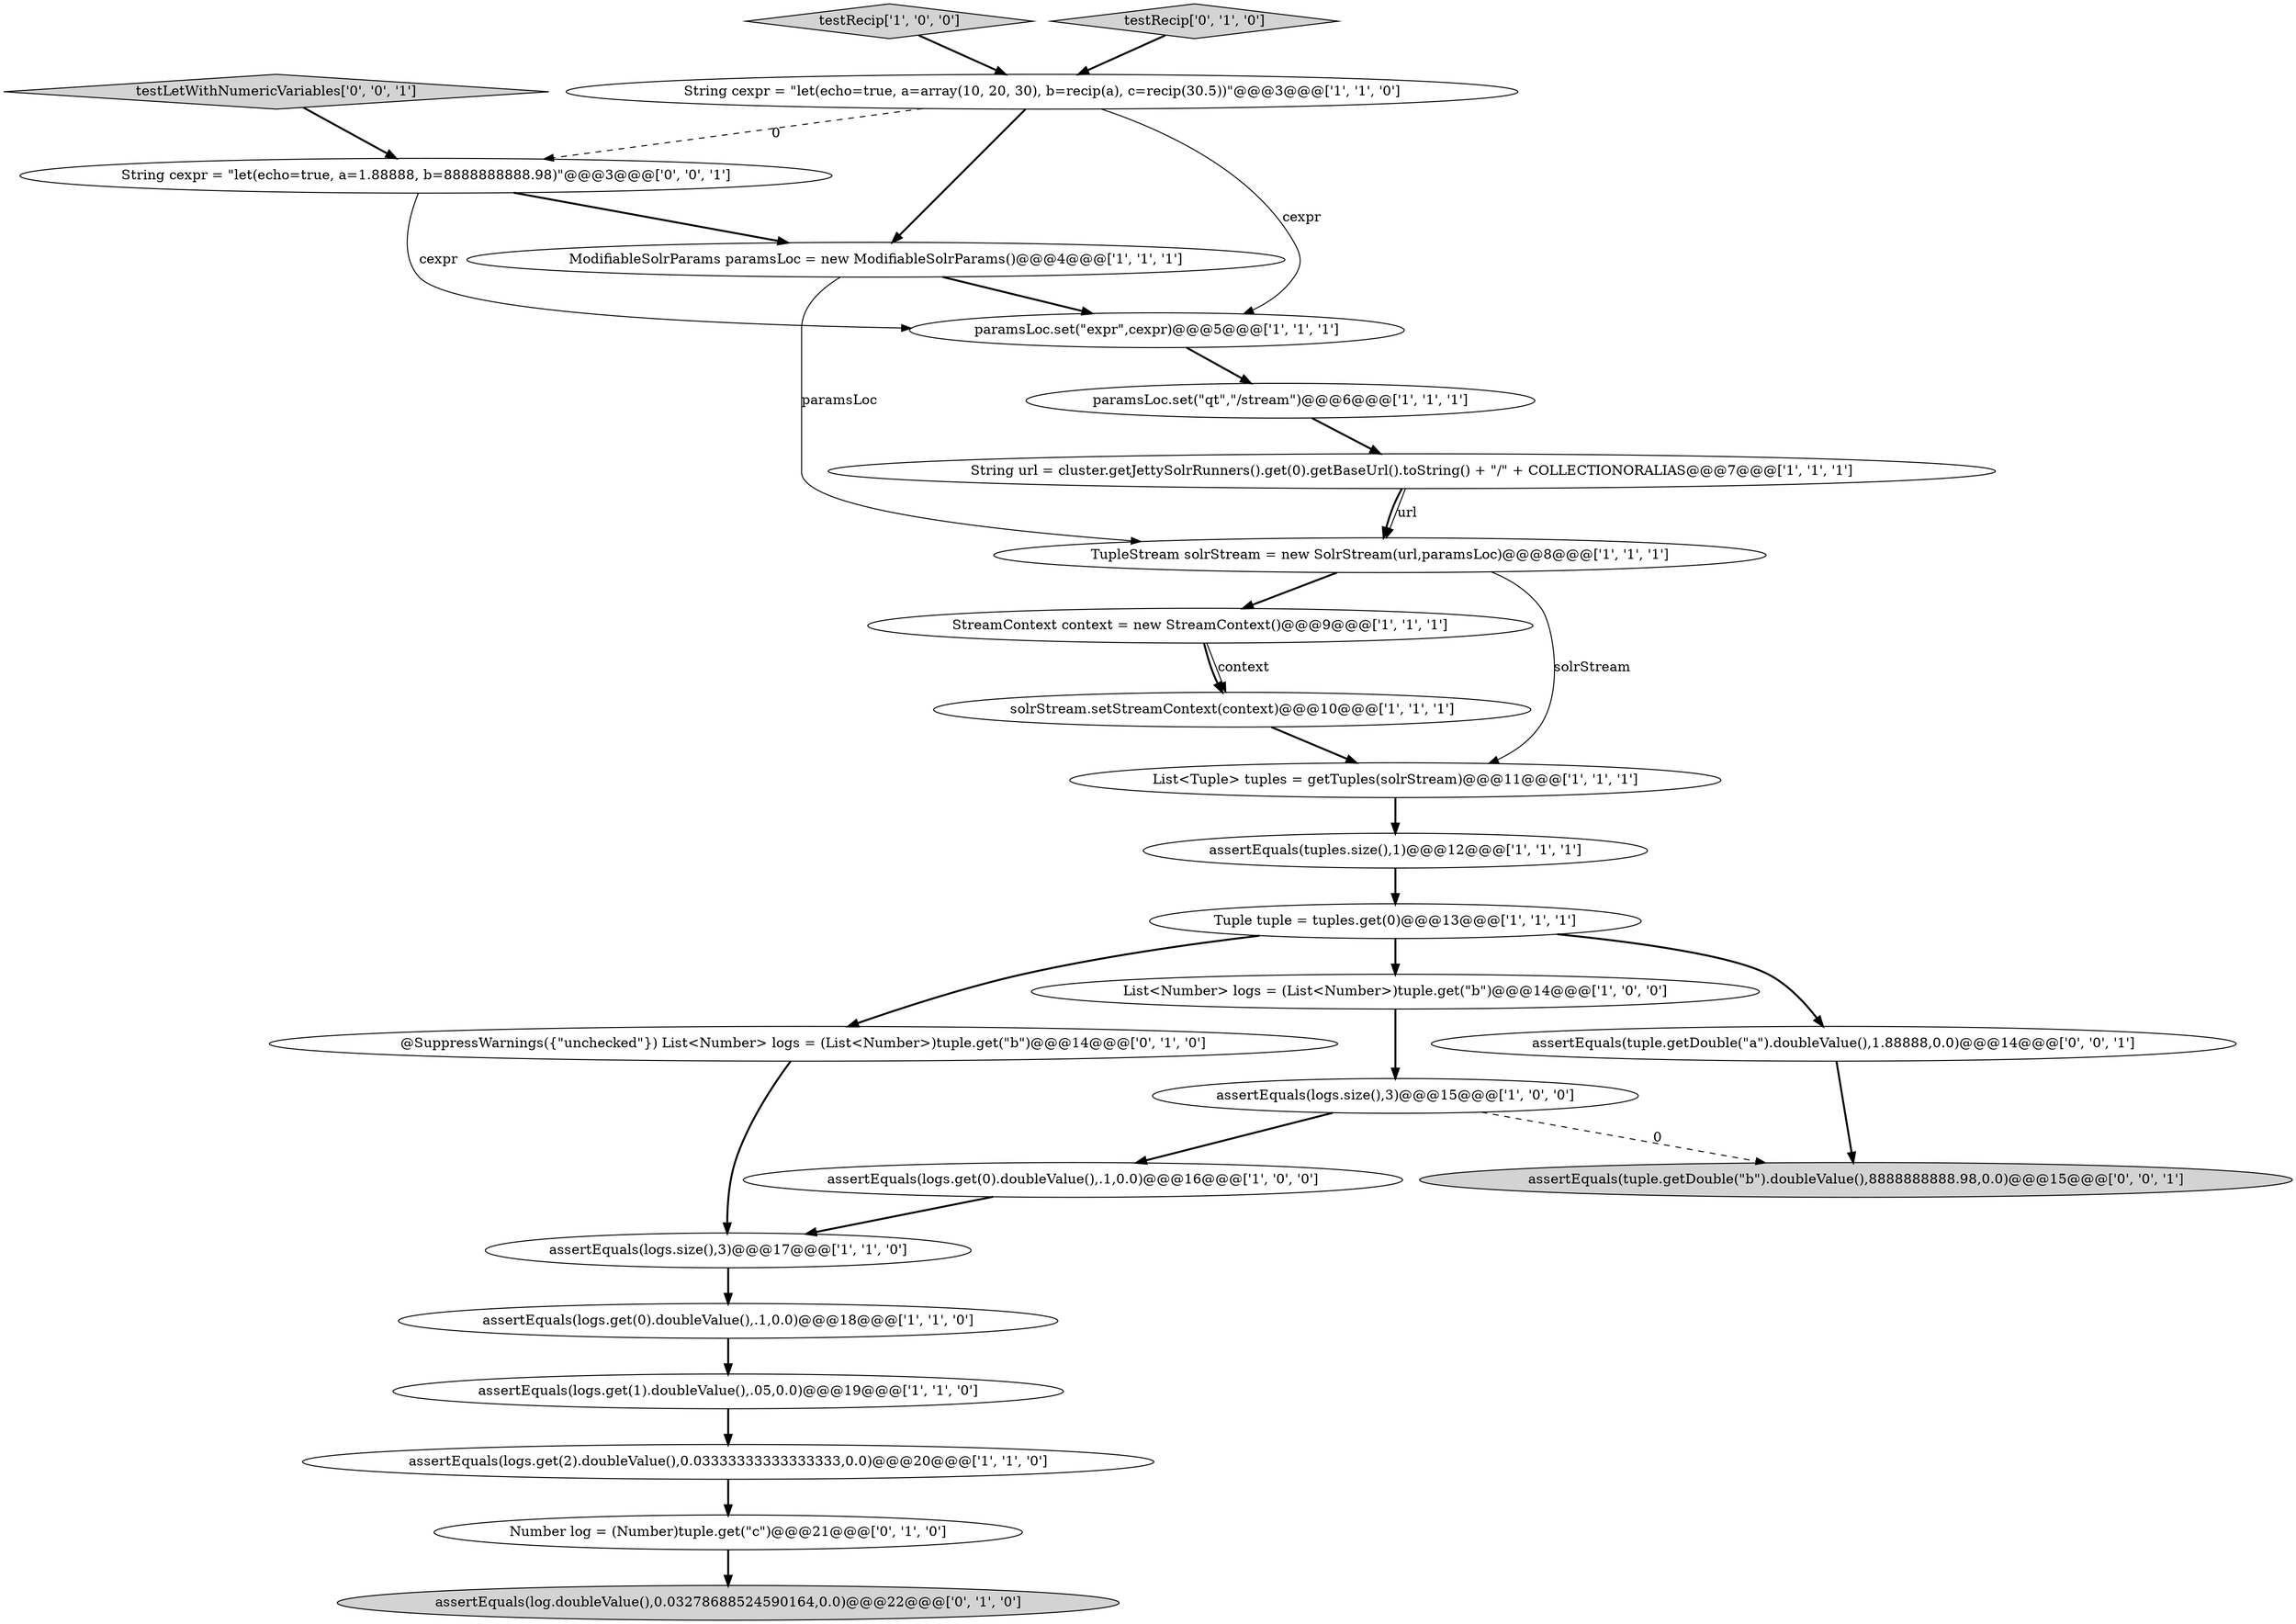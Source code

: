 digraph {
15 [style = filled, label = "testRecip['1', '0', '0']", fillcolor = lightgray, shape = diamond image = "AAA0AAABBB1BBB"];
22 [style = filled, label = "Number log = (Number)tuple.get(\"c\")@@@21@@@['0', '1', '0']", fillcolor = white, shape = ellipse image = "AAA0AAABBB2BBB"];
8 [style = filled, label = "assertEquals(logs.get(1).doubleValue(),.05,0.0)@@@19@@@['1', '1', '0']", fillcolor = white, shape = ellipse image = "AAA0AAABBB1BBB"];
10 [style = filled, label = "assertEquals(logs.get(2).doubleValue(),0.03333333333333333,0.0)@@@20@@@['1', '1', '0']", fillcolor = white, shape = ellipse image = "AAA0AAABBB1BBB"];
4 [style = filled, label = "List<Tuple> tuples = getTuples(solrStream)@@@11@@@['1', '1', '1']", fillcolor = white, shape = ellipse image = "AAA0AAABBB1BBB"];
3 [style = filled, label = "assertEquals(tuples.size(),1)@@@12@@@['1', '1', '1']", fillcolor = white, shape = ellipse image = "AAA0AAABBB1BBB"];
6 [style = filled, label = "paramsLoc.set(\"qt\",\"/stream\")@@@6@@@['1', '1', '1']", fillcolor = white, shape = ellipse image = "AAA0AAABBB1BBB"];
26 [style = filled, label = "testLetWithNumericVariables['0', '0', '1']", fillcolor = lightgray, shape = diamond image = "AAA0AAABBB3BBB"];
2 [style = filled, label = "StreamContext context = new StreamContext()@@@9@@@['1', '1', '1']", fillcolor = white, shape = ellipse image = "AAA0AAABBB1BBB"];
17 [style = filled, label = "solrStream.setStreamContext(context)@@@10@@@['1', '1', '1']", fillcolor = white, shape = ellipse image = "AAA0AAABBB1BBB"];
0 [style = filled, label = "List<Number> logs = (List<Number>)tuple.get(\"b\")@@@14@@@['1', '0', '0']", fillcolor = white, shape = ellipse image = "AAA0AAABBB1BBB"];
21 [style = filled, label = "assertEquals(log.doubleValue(),0.03278688524590164,0.0)@@@22@@@['0', '1', '0']", fillcolor = lightgray, shape = ellipse image = "AAA0AAABBB2BBB"];
11 [style = filled, label = "assertEquals(logs.get(0).doubleValue(),.1,0.0)@@@18@@@['1', '1', '0']", fillcolor = white, shape = ellipse image = "AAA0AAABBB1BBB"];
20 [style = filled, label = "@SuppressWarnings({\"unchecked\"}) List<Number> logs = (List<Number>)tuple.get(\"b\")@@@14@@@['0', '1', '0']", fillcolor = white, shape = ellipse image = "AAA0AAABBB2BBB"];
23 [style = filled, label = "String cexpr = \"let(echo=true, a=1.88888, b=8888888888.98)\"@@@3@@@['0', '0', '1']", fillcolor = white, shape = ellipse image = "AAA0AAABBB3BBB"];
12 [style = filled, label = "Tuple tuple = tuples.get(0)@@@13@@@['1', '1', '1']", fillcolor = white, shape = ellipse image = "AAA0AAABBB1BBB"];
16 [style = filled, label = "assertEquals(logs.get(0).doubleValue(),.1,0.0)@@@16@@@['1', '0', '0']", fillcolor = white, shape = ellipse image = "AAA0AAABBB1BBB"];
18 [style = filled, label = "assertEquals(logs.size(),3)@@@17@@@['1', '1', '0']", fillcolor = white, shape = ellipse image = "AAA0AAABBB1BBB"];
1 [style = filled, label = "paramsLoc.set(\"expr\",cexpr)@@@5@@@['1', '1', '1']", fillcolor = white, shape = ellipse image = "AAA0AAABBB1BBB"];
9 [style = filled, label = "String url = cluster.getJettySolrRunners().get(0).getBaseUrl().toString() + \"/\" + COLLECTIONORALIAS@@@7@@@['1', '1', '1']", fillcolor = white, shape = ellipse image = "AAA0AAABBB1BBB"];
5 [style = filled, label = "String cexpr = \"let(echo=true, a=array(10, 20, 30), b=recip(a), c=recip(30.5))\"@@@3@@@['1', '1', '0']", fillcolor = white, shape = ellipse image = "AAA0AAABBB1BBB"];
13 [style = filled, label = "assertEquals(logs.size(),3)@@@15@@@['1', '0', '0']", fillcolor = white, shape = ellipse image = "AAA0AAABBB1BBB"];
24 [style = filled, label = "assertEquals(tuple.getDouble(\"a\").doubleValue(),1.88888,0.0)@@@14@@@['0', '0', '1']", fillcolor = white, shape = ellipse image = "AAA0AAABBB3BBB"];
7 [style = filled, label = "ModifiableSolrParams paramsLoc = new ModifiableSolrParams()@@@4@@@['1', '1', '1']", fillcolor = white, shape = ellipse image = "AAA0AAABBB1BBB"];
25 [style = filled, label = "assertEquals(tuple.getDouble(\"b\").doubleValue(),8888888888.98,0.0)@@@15@@@['0', '0', '1']", fillcolor = lightgray, shape = ellipse image = "AAA0AAABBB3BBB"];
19 [style = filled, label = "testRecip['0', '1', '0']", fillcolor = lightgray, shape = diamond image = "AAA0AAABBB2BBB"];
14 [style = filled, label = "TupleStream solrStream = new SolrStream(url,paramsLoc)@@@8@@@['1', '1', '1']", fillcolor = white, shape = ellipse image = "AAA0AAABBB1BBB"];
12->0 [style = bold, label=""];
19->5 [style = bold, label=""];
16->18 [style = bold, label=""];
20->18 [style = bold, label=""];
9->14 [style = solid, label="url"];
5->1 [style = solid, label="cexpr"];
14->4 [style = solid, label="solrStream"];
0->13 [style = bold, label=""];
1->6 [style = bold, label=""];
12->24 [style = bold, label=""];
2->17 [style = bold, label=""];
6->9 [style = bold, label=""];
17->4 [style = bold, label=""];
10->22 [style = bold, label=""];
7->14 [style = solid, label="paramsLoc"];
13->25 [style = dashed, label="0"];
3->12 [style = bold, label=""];
13->16 [style = bold, label=""];
11->8 [style = bold, label=""];
5->23 [style = dashed, label="0"];
12->20 [style = bold, label=""];
15->5 [style = bold, label=""];
23->7 [style = bold, label=""];
9->14 [style = bold, label=""];
18->11 [style = bold, label=""];
14->2 [style = bold, label=""];
26->23 [style = bold, label=""];
23->1 [style = solid, label="cexpr"];
24->25 [style = bold, label=""];
22->21 [style = bold, label=""];
7->1 [style = bold, label=""];
4->3 [style = bold, label=""];
8->10 [style = bold, label=""];
5->7 [style = bold, label=""];
2->17 [style = solid, label="context"];
}
